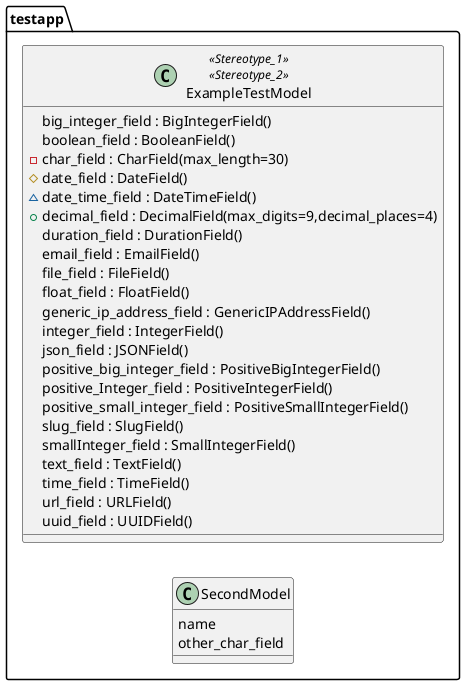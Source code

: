 @startuml
left to right direction
package testapp {
    class ExampleTestModel << Stereotype_1 >> << Stereotype_2 >> {
        ' AUTOFIELDS
        ' {field} smallAuto_field : SmallAutoField()
        ' {field} auto_field : AutoField()
        ' {field} big_auto_field : BigAutoField()
        {field} big_integer_field : BigIntegerField()
        ' {field}  binary_field : BinaryField()
        {field} boolean_field : BooleanField()
        {field} -char_field : CharField(max_length=30)
        {field} #date_field : DateField()
        {field} ~date_time_field : DateTimeField()
        {field} +decimal_field : DecimalField(max_digits=9,decimal_places=4)
        {field} duration_field : DurationField()
        {field} email_field : EmailField()
        {field} file_field : FileField()
        ' {field} filePath_field : FilePathField()
        {field} float_field : FloatField()
        {field} generic_ip_address_field : GenericIPAddressField()
        ' {field} image_field : ImageField()
        {field} integer_field : IntegerField()
        {field} json_field : JSONField()
        {field} positive_big_integer_field : PositiveBigIntegerField()
        {field} positive_Integer_field : PositiveIntegerField()
        {field} positive_small_integer_field : PositiveSmallIntegerField()
        {field} slug_field : SlugField()
        {field} smallInteger_field : SmallIntegerField()
        {field} text_field : TextField()
        {field} time_field : TimeField()
        {field} url_field : URLField()
        {field} uuid_field : UUIDField()
        ' {field} manyToMany_field : ManyToManyField()
        ' {field} oneToOne_field : OneToOneField()
        ' {field} foreing_key : ForeignKey()
    }
    class SecondModel {
        name
        other_char_field
    }
}
@enduml